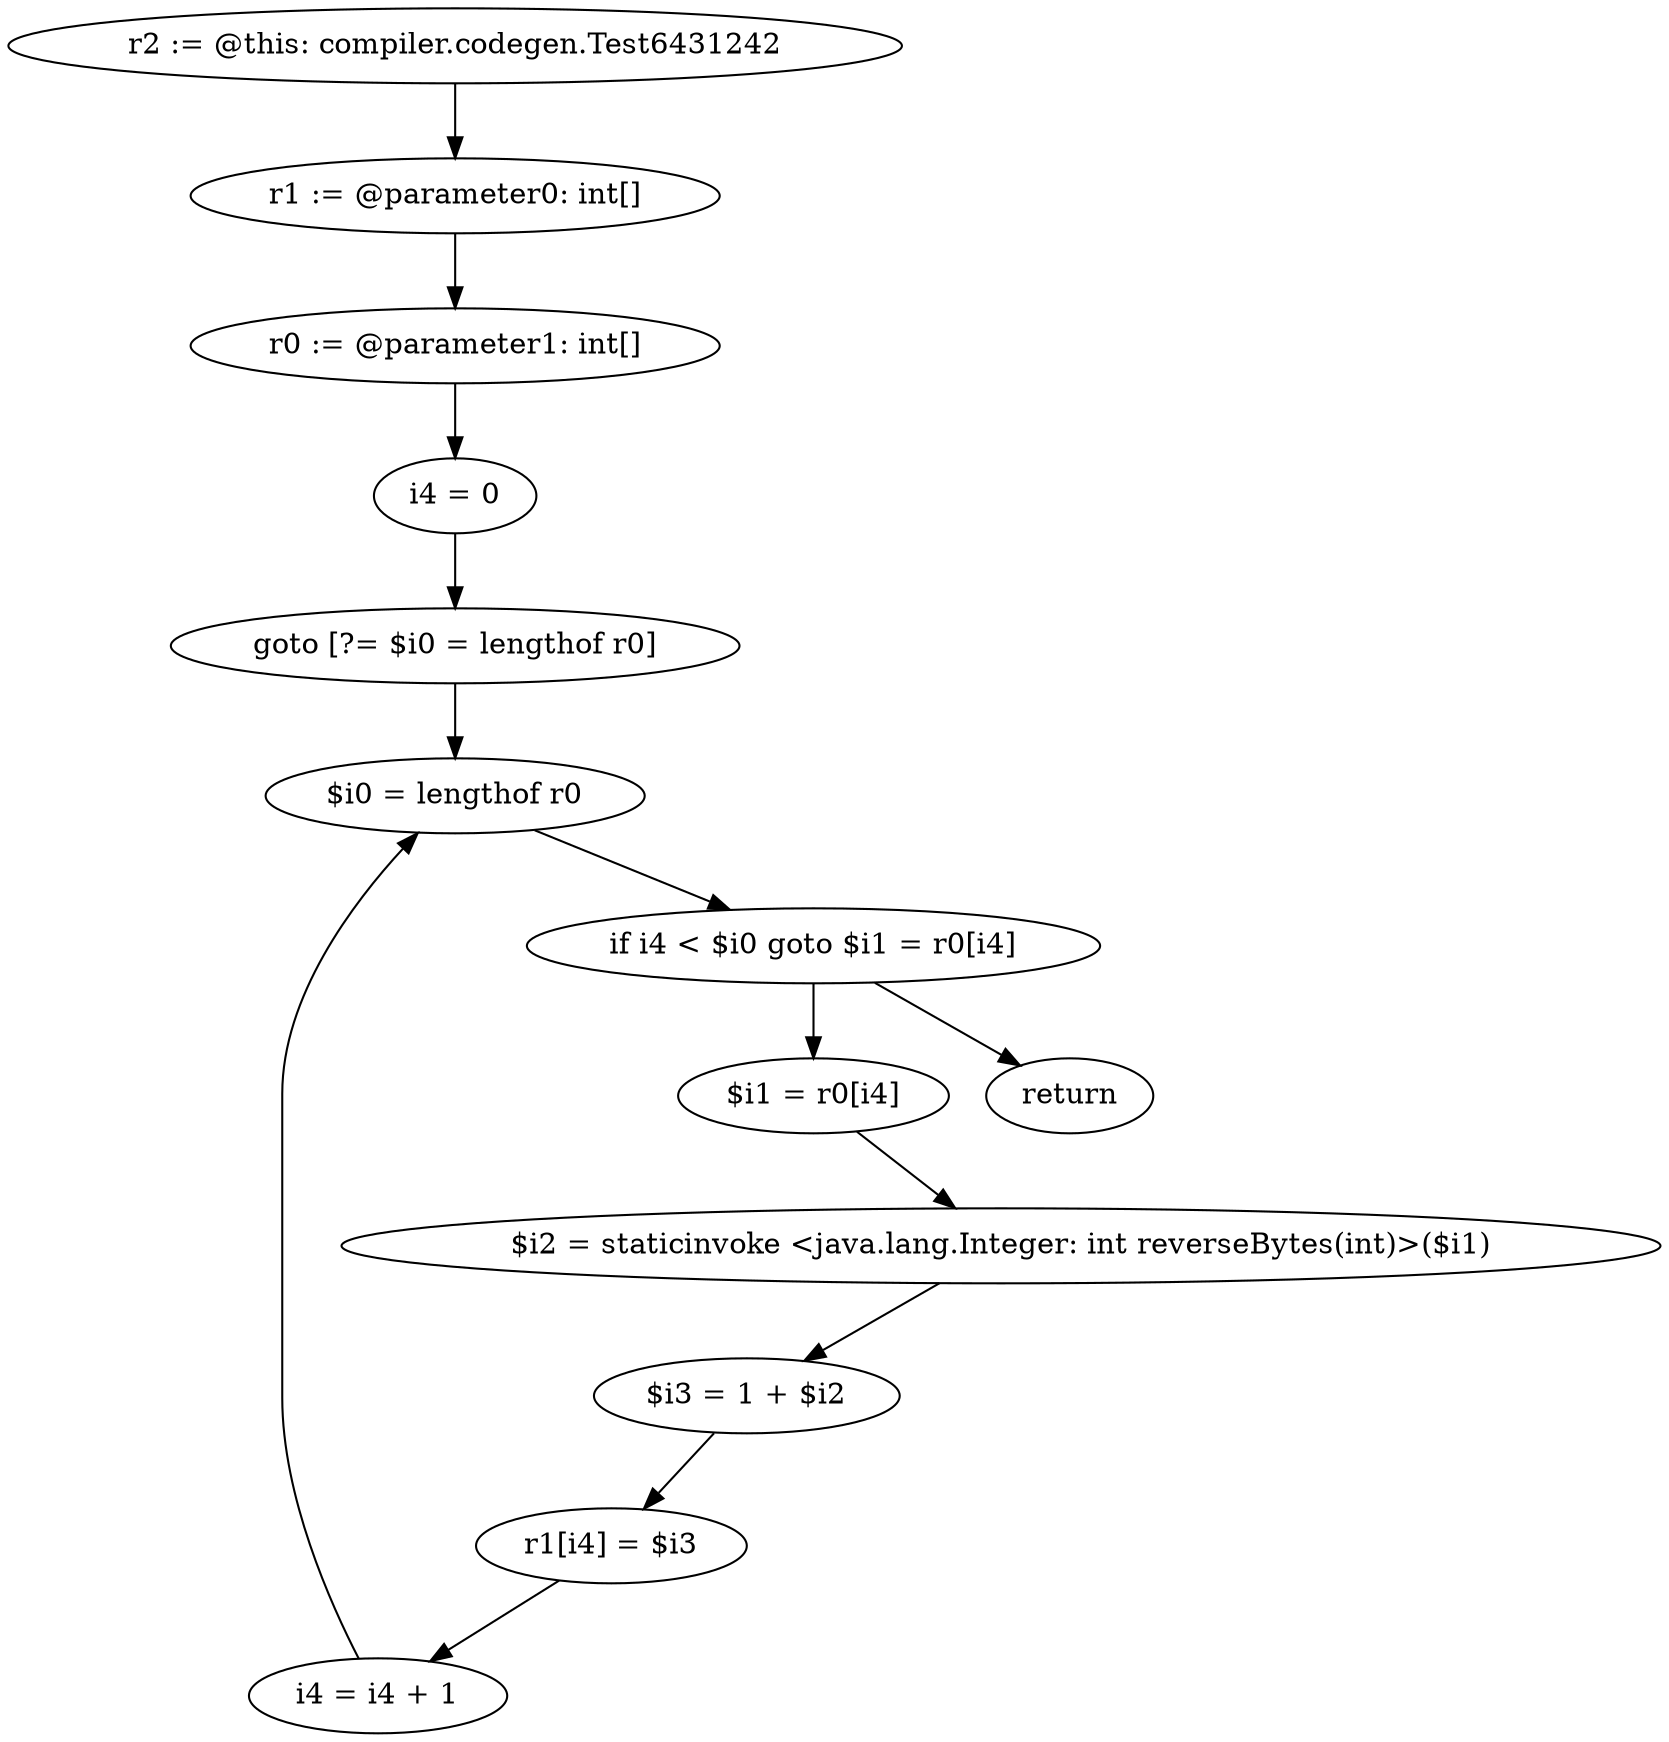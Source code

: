 digraph "unitGraph" {
    "r2 := @this: compiler.codegen.Test6431242"
    "r1 := @parameter0: int[]"
    "r0 := @parameter1: int[]"
    "i4 = 0"
    "goto [?= $i0 = lengthof r0]"
    "$i1 = r0[i4]"
    "$i2 = staticinvoke <java.lang.Integer: int reverseBytes(int)>($i1)"
    "$i3 = 1 + $i2"
    "r1[i4] = $i3"
    "i4 = i4 + 1"
    "$i0 = lengthof r0"
    "if i4 < $i0 goto $i1 = r0[i4]"
    "return"
    "r2 := @this: compiler.codegen.Test6431242"->"r1 := @parameter0: int[]";
    "r1 := @parameter0: int[]"->"r0 := @parameter1: int[]";
    "r0 := @parameter1: int[]"->"i4 = 0";
    "i4 = 0"->"goto [?= $i0 = lengthof r0]";
    "goto [?= $i0 = lengthof r0]"->"$i0 = lengthof r0";
    "$i1 = r0[i4]"->"$i2 = staticinvoke <java.lang.Integer: int reverseBytes(int)>($i1)";
    "$i2 = staticinvoke <java.lang.Integer: int reverseBytes(int)>($i1)"->"$i3 = 1 + $i2";
    "$i3 = 1 + $i2"->"r1[i4] = $i3";
    "r1[i4] = $i3"->"i4 = i4 + 1";
    "i4 = i4 + 1"->"$i0 = lengthof r0";
    "$i0 = lengthof r0"->"if i4 < $i0 goto $i1 = r0[i4]";
    "if i4 < $i0 goto $i1 = r0[i4]"->"return";
    "if i4 < $i0 goto $i1 = r0[i4]"->"$i1 = r0[i4]";
}
